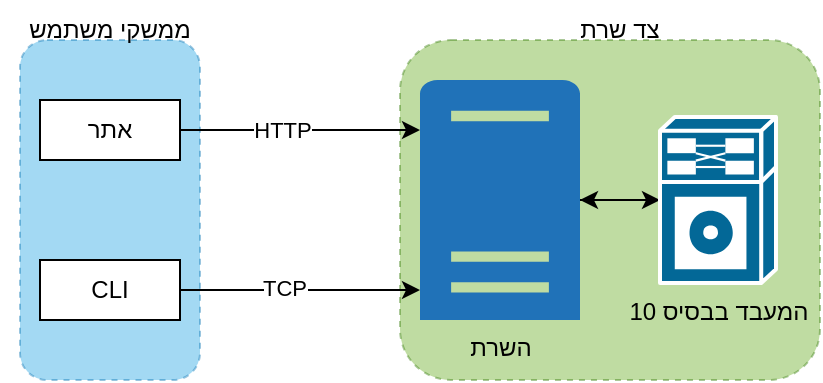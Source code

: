 <mxfile version="24.5.1" type="device">
  <diagram name="Page-1" id="Oq9OSoCXnT89luL5PzYe">
    <mxGraphModel dx="655" dy="515" grid="1" gridSize="10" guides="1" tooltips="1" connect="1" arrows="1" fold="1" page="1" pageScale="1" pageWidth="850" pageHeight="1100" math="0" shadow="0">
      <root>
        <mxCell id="0" />
        <mxCell id="1" parent="0" />
        <mxCell id="DkmWyIZq1CQTUrs91K3c-11" value="" style="rounded=1;whiteSpace=wrap;html=1;dashed=1;opacity=40;fillColor=#60a917;fontColor=#ffffff;strokeColor=#2D7600;" vertex="1" parent="1">
          <mxGeometry x="200" y="20" width="210" height="170" as="geometry" />
        </mxCell>
        <mxCell id="DkmWyIZq1CQTUrs91K3c-8" style="edgeStyle=orthogonalEdgeStyle;rounded=0;orthogonalLoop=1;jettySize=auto;html=1;" edge="1" parent="1" source="DkmWyIZq1CQTUrs91K3c-1" target="DkmWyIZq1CQTUrs91K3c-7">
          <mxGeometry relative="1" as="geometry" />
        </mxCell>
        <mxCell id="DkmWyIZq1CQTUrs91K3c-1" value="השרת" style="sketch=0;pointerEvents=1;shadow=0;dashed=0;html=1;strokeColor=none;labelPosition=center;verticalLabelPosition=bottom;verticalAlign=top;outlineConnect=0;align=center;shape=mxgraph.office.servers.physical_host;fillColor=#2072B8;" vertex="1" parent="1">
          <mxGeometry x="210" y="40" width="80" height="120" as="geometry" />
        </mxCell>
        <mxCell id="DkmWyIZq1CQTUrs91K3c-10" style="edgeStyle=orthogonalEdgeStyle;rounded=0;orthogonalLoop=1;jettySize=auto;html=1;" edge="1" parent="1" source="DkmWyIZq1CQTUrs91K3c-7" target="DkmWyIZq1CQTUrs91K3c-1">
          <mxGeometry relative="1" as="geometry" />
        </mxCell>
        <mxCell id="DkmWyIZq1CQTUrs91K3c-7" value="המעבד בבסיס 10" style="shape=mxgraph.cisco.misc.generic_processor;html=1;pointerEvents=1;dashed=0;fillColor=#036897;strokeColor=#ffffff;strokeWidth=2;verticalLabelPosition=bottom;verticalAlign=top;align=center;outlineConnect=0;" vertex="1" parent="1">
          <mxGeometry x="330" y="58.5" width="58" height="83" as="geometry" />
        </mxCell>
        <mxCell id="DkmWyIZq1CQTUrs91K3c-12" value="צד שרת" style="text;html=1;align=center;verticalAlign=middle;whiteSpace=wrap;rounded=0;" vertex="1" parent="1">
          <mxGeometry x="280" width="60" height="30" as="geometry" />
        </mxCell>
        <mxCell id="DkmWyIZq1CQTUrs91K3c-13" value="" style="rounded=1;whiteSpace=wrap;html=1;dashed=1;opacity=40;fillColor=#1ba1e2;fontColor=#ffffff;strokeColor=#006EAF;" vertex="1" parent="1">
          <mxGeometry x="10" y="20" width="90" height="170" as="geometry" />
        </mxCell>
        <mxCell id="DkmWyIZq1CQTUrs91K3c-14" value="ממשקי משתמש" style="text;html=1;align=center;verticalAlign=middle;whiteSpace=wrap;rounded=0;" vertex="1" parent="1">
          <mxGeometry y="10" width="110" height="10" as="geometry" />
        </mxCell>
        <mxCell id="DkmWyIZq1CQTUrs91K3c-18" style="edgeStyle=orthogonalEdgeStyle;rounded=0;orthogonalLoop=1;jettySize=auto;html=1;exitX=1;exitY=0.5;exitDx=0;exitDy=0;" edge="1" parent="1" source="DkmWyIZq1CQTUrs91K3c-15" target="DkmWyIZq1CQTUrs91K3c-1">
          <mxGeometry relative="1" as="geometry">
            <Array as="points">
              <mxPoint x="130" y="65" />
              <mxPoint x="130" y="65" />
            </Array>
          </mxGeometry>
        </mxCell>
        <mxCell id="DkmWyIZq1CQTUrs91K3c-20" value="HTTP" style="edgeLabel;html=1;align=center;verticalAlign=middle;resizable=0;points=[];" vertex="1" connectable="0" parent="DkmWyIZq1CQTUrs91K3c-18">
          <mxGeometry x="-0.093" y="-1" relative="1" as="geometry">
            <mxPoint x="-4" y="-1" as="offset" />
          </mxGeometry>
        </mxCell>
        <mxCell id="DkmWyIZq1CQTUrs91K3c-15" value="אתר" style="rounded=0;whiteSpace=wrap;html=1;" vertex="1" parent="1">
          <mxGeometry x="20" y="50" width="70" height="30" as="geometry" />
        </mxCell>
        <mxCell id="DkmWyIZq1CQTUrs91K3c-17" style="edgeStyle=orthogonalEdgeStyle;rounded=0;orthogonalLoop=1;jettySize=auto;html=1;" edge="1" parent="1" source="DkmWyIZq1CQTUrs91K3c-16" target="DkmWyIZq1CQTUrs91K3c-1">
          <mxGeometry relative="1" as="geometry">
            <Array as="points">
              <mxPoint x="180" y="145" />
              <mxPoint x="180" y="145" />
            </Array>
          </mxGeometry>
        </mxCell>
        <mxCell id="DkmWyIZq1CQTUrs91K3c-19" value="TCP" style="edgeLabel;html=1;align=center;verticalAlign=middle;resizable=0;points=[];" vertex="1" connectable="0" parent="DkmWyIZq1CQTUrs91K3c-17">
          <mxGeometry x="-0.133" y="1" relative="1" as="geometry">
            <mxPoint as="offset" />
          </mxGeometry>
        </mxCell>
        <mxCell id="DkmWyIZq1CQTUrs91K3c-16" value="CLI" style="rounded=0;whiteSpace=wrap;html=1;" vertex="1" parent="1">
          <mxGeometry x="20" y="130" width="70" height="30" as="geometry" />
        </mxCell>
      </root>
    </mxGraphModel>
  </diagram>
</mxfile>
